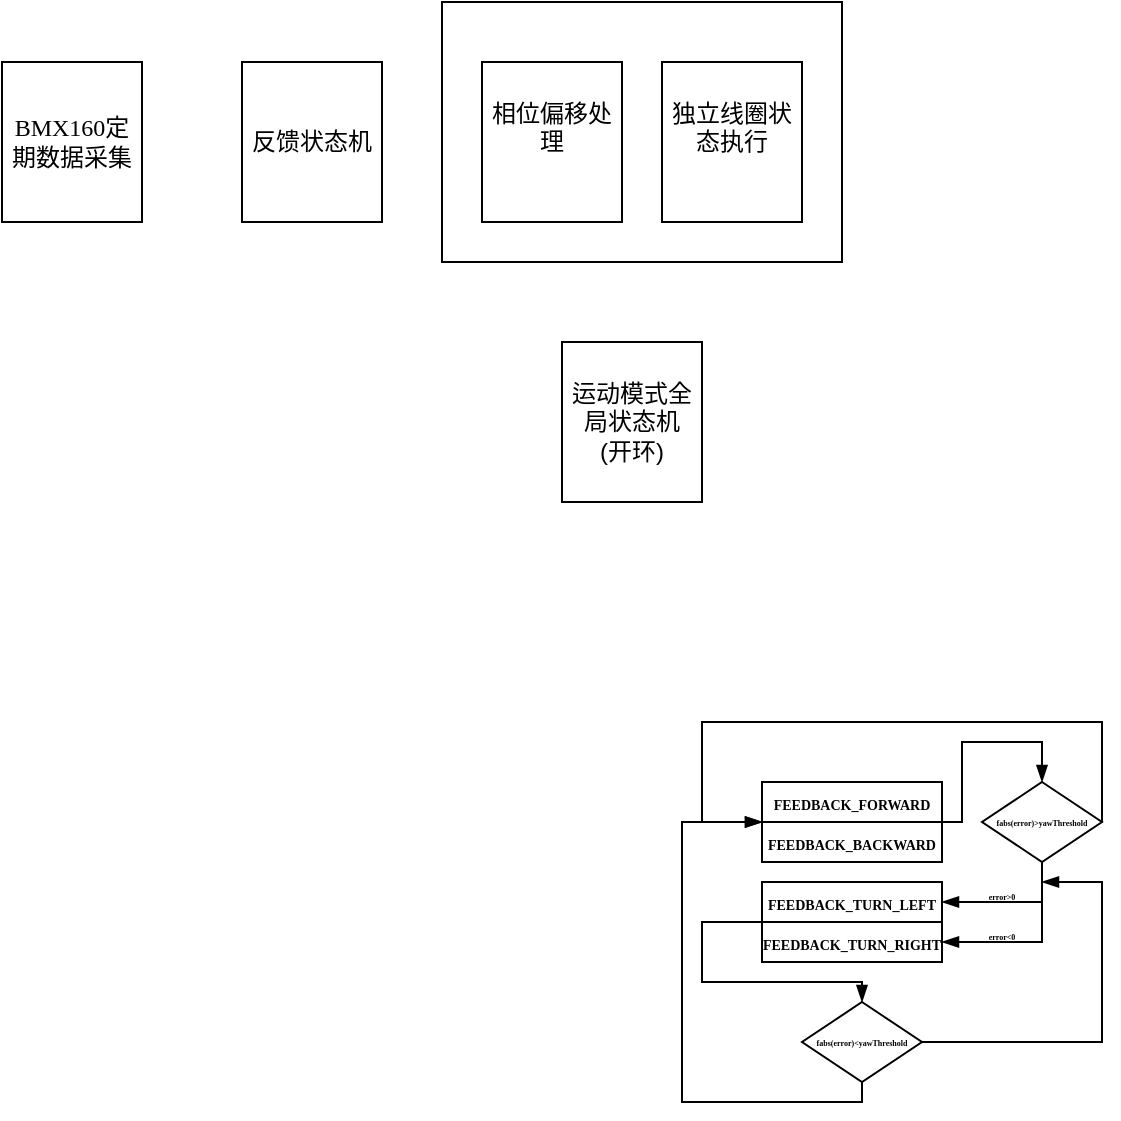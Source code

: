 <mxfile version="28.2.1">
  <diagram name="第 1 页" id="2sRzy5rBmnBKjg-dtoLG">
    <mxGraphModel dx="828" dy="483" grid="1" gridSize="10" guides="1" tooltips="1" connect="1" arrows="1" fold="1" page="1" pageScale="1" pageWidth="827" pageHeight="1169" math="0" shadow="0">
      <root>
        <mxCell id="0" />
        <mxCell id="1" parent="0" />
        <mxCell id="vBWDWhTqrg1nWm1vIP58-33" value="" style="rounded=0;whiteSpace=wrap;html=1;" vertex="1" parent="1">
          <mxGeometry x="260" y="90" width="200" height="130" as="geometry" />
        </mxCell>
        <mxCell id="vBWDWhTqrg1nWm1vIP58-18" value="&lt;font face=&quot;Times New Roman&quot; style=&quot;font-size: 4px;&quot;&gt;&lt;b style=&quot;&quot;&gt;error&amp;gt;0&lt;/b&gt;&lt;/font&gt;" style="text;html=1;align=center;verticalAlign=middle;whiteSpace=wrap;rounded=0;" vertex="1" parent="1">
          <mxGeometry x="510" y="520" width="60" height="30" as="geometry" />
        </mxCell>
        <mxCell id="vBWDWhTqrg1nWm1vIP58-20" value="&lt;font face=&quot;Times New Roman&quot; style=&quot;font-size: 4px;&quot;&gt;&lt;b&gt;error&amp;lt;0&lt;/b&gt;&lt;/font&gt;" style="text;html=1;align=center;verticalAlign=middle;whiteSpace=wrap;rounded=0;" vertex="1" parent="1">
          <mxGeometry x="510" y="540" width="60" height="30" as="geometry" />
        </mxCell>
        <mxCell id="vBWDWhTqrg1nWm1vIP58-1" value="&lt;font face=&quot;Times New Roman&quot;&gt;BMX160定期数据采集&lt;/font&gt;" style="rounded=0;whiteSpace=wrap;html=1;" vertex="1" parent="1">
          <mxGeometry x="40" y="120" width="70" height="80" as="geometry" />
        </mxCell>
        <mxCell id="vBWDWhTqrg1nWm1vIP58-4" value="&lt;font face=&quot;Times New Roman&quot; style=&quot;font-size: 7px;&quot;&gt;&lt;b style=&quot;&quot;&gt;FEEDBACK_FORWARD&lt;/b&gt;&lt;/font&gt;" style="rounded=0;whiteSpace=wrap;html=1;" vertex="1" parent="1">
          <mxGeometry x="420" y="480" width="90" height="20" as="geometry" />
        </mxCell>
        <mxCell id="vBWDWhTqrg1nWm1vIP58-5" value="&lt;font face=&quot;Times New Roman&quot; style=&quot;font-size: 7px;&quot;&gt;&lt;b style=&quot;&quot;&gt;FEEDBACK_BACKWARD&lt;/b&gt;&lt;/font&gt;" style="rounded=0;whiteSpace=wrap;html=1;" vertex="1" parent="1">
          <mxGeometry x="420" y="500" width="90" height="20" as="geometry" />
        </mxCell>
        <mxCell id="vBWDWhTqrg1nWm1vIP58-6" value="&lt;font face=&quot;Times New Roman&quot; style=&quot;font-size: 7px;&quot;&gt;&lt;b style=&quot;&quot;&gt;FEEDBACK_TURN_LEFT&lt;/b&gt;&lt;/font&gt;" style="rounded=0;whiteSpace=wrap;html=1;" vertex="1" parent="1">
          <mxGeometry x="420" y="530" width="90" height="20" as="geometry" />
        </mxCell>
        <mxCell id="vBWDWhTqrg1nWm1vIP58-8" value="&lt;font face=&quot;Times New Roman&quot; style=&quot;font-size: 7px;&quot;&gt;&lt;b style=&quot;&quot;&gt;FEEDBACK_TURN_RIGHT&lt;/b&gt;&lt;/font&gt;" style="rounded=0;whiteSpace=wrap;html=1;" vertex="1" parent="1">
          <mxGeometry x="420" y="550" width="90" height="20" as="geometry" />
        </mxCell>
        <mxCell id="vBWDWhTqrg1nWm1vIP58-12" value="&lt;font style=&quot;font-size: 4px;&quot; face=&quot;Times New Roman&quot;&gt;&lt;b style=&quot;line-height: 470%;&quot;&gt;fabs(error)&amp;gt;yawThreshold&lt;/b&gt;&lt;/font&gt;" style="rhombus;whiteSpace=wrap;html=1;align=center;" vertex="1" parent="1">
          <mxGeometry x="530" y="480" width="60" height="40" as="geometry" />
        </mxCell>
        <mxCell id="vBWDWhTqrg1nWm1vIP58-13" value="" style="endArrow=blockThin;html=1;rounded=0;exitX=0.5;exitY=1;exitDx=0;exitDy=0;endFill=1;entryX=1;entryY=0.5;entryDx=0;entryDy=0;" edge="1" parent="1" source="vBWDWhTqrg1nWm1vIP58-12" target="vBWDWhTqrg1nWm1vIP58-6">
          <mxGeometry width="50" height="50" relative="1" as="geometry">
            <mxPoint x="580" y="580" as="sourcePoint" />
            <mxPoint x="560" y="540" as="targetPoint" />
            <Array as="points">
              <mxPoint x="560" y="540" />
            </Array>
          </mxGeometry>
        </mxCell>
        <mxCell id="vBWDWhTqrg1nWm1vIP58-14" value="" style="endArrow=blockThin;html=1;rounded=0;endFill=1;entryX=1;entryY=0.5;entryDx=0;entryDy=0;" edge="1" parent="1" target="vBWDWhTqrg1nWm1vIP58-8">
          <mxGeometry width="50" height="50" relative="1" as="geometry">
            <mxPoint x="560" y="540" as="sourcePoint" />
            <mxPoint x="590" y="600" as="targetPoint" />
            <Array as="points">
              <mxPoint x="560" y="560" />
            </Array>
          </mxGeometry>
        </mxCell>
        <mxCell id="vBWDWhTqrg1nWm1vIP58-16" value="" style="endArrow=blockThin;html=1;rounded=0;endFill=1;exitX=1;exitY=0;exitDx=0;exitDy=0;entryX=0.5;entryY=0;entryDx=0;entryDy=0;" edge="1" parent="1" source="vBWDWhTqrg1nWm1vIP58-5" target="vBWDWhTqrg1nWm1vIP58-12">
          <mxGeometry width="50" height="50" relative="1" as="geometry">
            <mxPoint x="530" y="480" as="sourcePoint" />
            <mxPoint x="580" y="430" as="targetPoint" />
            <Array as="points">
              <mxPoint x="520" y="500" />
              <mxPoint x="520" y="480" />
              <mxPoint x="520" y="460" />
              <mxPoint x="560" y="460" />
            </Array>
          </mxGeometry>
        </mxCell>
        <mxCell id="vBWDWhTqrg1nWm1vIP58-17" value="" style="endArrow=blockThin;html=1;rounded=0;exitX=1;exitY=0.5;exitDx=0;exitDy=0;endFill=1;entryX=0;entryY=1;entryDx=0;entryDy=0;" edge="1" parent="1" source="vBWDWhTqrg1nWm1vIP58-12" target="vBWDWhTqrg1nWm1vIP58-4">
          <mxGeometry width="50" height="50" relative="1" as="geometry">
            <mxPoint x="580" y="600" as="sourcePoint" />
            <mxPoint x="596.72" y="440" as="targetPoint" />
            <Array as="points">
              <mxPoint x="590" y="450" />
              <mxPoint x="490" y="450" />
              <mxPoint x="390" y="450" />
              <mxPoint x="390" y="500" />
            </Array>
          </mxGeometry>
        </mxCell>
        <mxCell id="vBWDWhTqrg1nWm1vIP58-21" value="&lt;font style=&quot;font-size: 4px;&quot; face=&quot;Times New Roman&quot;&gt;&lt;b style=&quot;line-height: 470%;&quot;&gt;fabs(error)&amp;lt;yawThreshold&lt;/b&gt;&lt;/font&gt;" style="rhombus;whiteSpace=wrap;html=1;align=center;" vertex="1" parent="1">
          <mxGeometry x="440" y="590" width="60" height="40" as="geometry" />
        </mxCell>
        <mxCell id="vBWDWhTqrg1nWm1vIP58-23" value="" style="endArrow=blockThin;html=1;rounded=0;endFill=1;entryX=0.5;entryY=0;entryDx=0;entryDy=0;exitX=0;exitY=0;exitDx=0;exitDy=0;" edge="1" parent="1" source="vBWDWhTqrg1nWm1vIP58-8" target="vBWDWhTqrg1nWm1vIP58-21">
          <mxGeometry width="50" height="50" relative="1" as="geometry">
            <mxPoint x="390" y="580" as="sourcePoint" />
            <mxPoint x="410" y="570" as="targetPoint" />
            <Array as="points">
              <mxPoint x="390" y="550" />
              <mxPoint x="390" y="580" />
              <mxPoint x="470" y="580" />
            </Array>
          </mxGeometry>
        </mxCell>
        <mxCell id="vBWDWhTqrg1nWm1vIP58-24" value="" style="endArrow=blockThin;html=1;rounded=0;endFill=1;exitX=0.5;exitY=1;exitDx=0;exitDy=0;" edge="1" parent="1" source="vBWDWhTqrg1nWm1vIP58-21">
          <mxGeometry width="50" height="50" relative="1" as="geometry">
            <mxPoint x="530" y="640" as="sourcePoint" />
            <mxPoint x="420" y="500" as="targetPoint" />
            <Array as="points">
              <mxPoint x="470" y="640" />
              <mxPoint x="380" y="640" />
              <mxPoint x="380" y="500" />
            </Array>
          </mxGeometry>
        </mxCell>
        <mxCell id="vBWDWhTqrg1nWm1vIP58-27" value="" style="endArrow=blockThin;html=1;rounded=0;endFill=1;exitX=1;exitY=0.5;exitDx=0;exitDy=0;" edge="1" parent="1" source="vBWDWhTqrg1nWm1vIP58-21">
          <mxGeometry width="50" height="50" relative="1" as="geometry">
            <mxPoint x="560" y="660" as="sourcePoint" />
            <mxPoint x="560" y="530" as="targetPoint" />
            <Array as="points">
              <mxPoint x="590" y="610" />
              <mxPoint x="590" y="530" />
            </Array>
          </mxGeometry>
        </mxCell>
        <mxCell id="vBWDWhTqrg1nWm1vIP58-28" value="反馈状态机" style="rounded=0;whiteSpace=wrap;html=1;" vertex="1" parent="1">
          <mxGeometry x="160" y="120" width="70" height="80" as="geometry" />
        </mxCell>
        <mxCell id="vBWDWhTqrg1nWm1vIP58-30" value="相位偏移处理&lt;div&gt;&lt;br&gt;&lt;/div&gt;" style="rounded=0;whiteSpace=wrap;html=1;" vertex="1" parent="1">
          <mxGeometry x="280" y="120" width="70" height="80" as="geometry" />
        </mxCell>
        <mxCell id="vBWDWhTqrg1nWm1vIP58-31" value="独立线圈状态执行&lt;div&gt;&lt;br&gt;&lt;/div&gt;" style="rounded=0;whiteSpace=wrap;html=1;" vertex="1" parent="1">
          <mxGeometry x="370" y="120" width="70" height="80" as="geometry" />
        </mxCell>
        <mxCell id="vBWDWhTqrg1nWm1vIP58-32" value="运动模式全局状态机&lt;div&gt;(开环)&lt;/div&gt;" style="rounded=0;whiteSpace=wrap;html=1;" vertex="1" parent="1">
          <mxGeometry x="320" y="260" width="70" height="80" as="geometry" />
        </mxCell>
      </root>
    </mxGraphModel>
  </diagram>
</mxfile>
